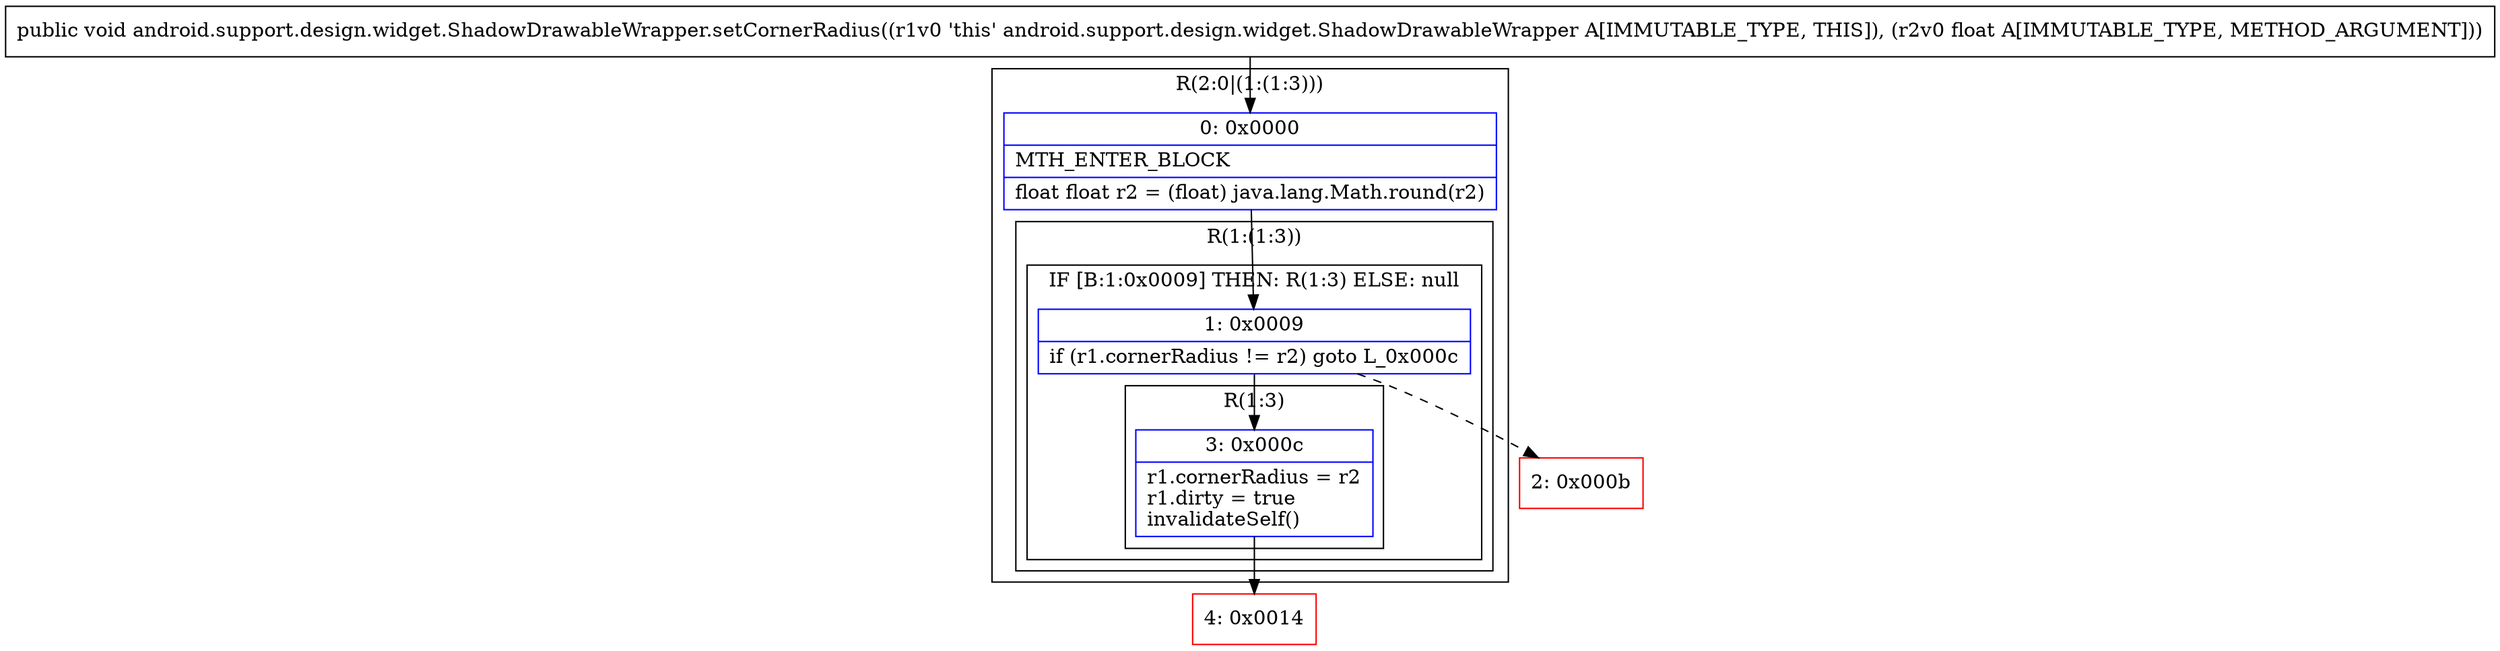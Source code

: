 digraph "CFG forandroid.support.design.widget.ShadowDrawableWrapper.setCornerRadius(F)V" {
subgraph cluster_Region_1013803063 {
label = "R(2:0|(1:(1:3)))";
node [shape=record,color=blue];
Node_0 [shape=record,label="{0\:\ 0x0000|MTH_ENTER_BLOCK\l|float float r2 = (float) java.lang.Math.round(r2)\l}"];
subgraph cluster_Region_2070654822 {
label = "R(1:(1:3))";
node [shape=record,color=blue];
subgraph cluster_IfRegion_109101842 {
label = "IF [B:1:0x0009] THEN: R(1:3) ELSE: null";
node [shape=record,color=blue];
Node_1 [shape=record,label="{1\:\ 0x0009|if (r1.cornerRadius != r2) goto L_0x000c\l}"];
subgraph cluster_Region_693004578 {
label = "R(1:3)";
node [shape=record,color=blue];
Node_3 [shape=record,label="{3\:\ 0x000c|r1.cornerRadius = r2\lr1.dirty = true\linvalidateSelf()\l}"];
}
}
}
}
Node_2 [shape=record,color=red,label="{2\:\ 0x000b}"];
Node_4 [shape=record,color=red,label="{4\:\ 0x0014}"];
MethodNode[shape=record,label="{public void android.support.design.widget.ShadowDrawableWrapper.setCornerRadius((r1v0 'this' android.support.design.widget.ShadowDrawableWrapper A[IMMUTABLE_TYPE, THIS]), (r2v0 float A[IMMUTABLE_TYPE, METHOD_ARGUMENT])) }"];
MethodNode -> Node_0;
Node_0 -> Node_1;
Node_1 -> Node_2[style=dashed];
Node_1 -> Node_3;
Node_3 -> Node_4;
}

